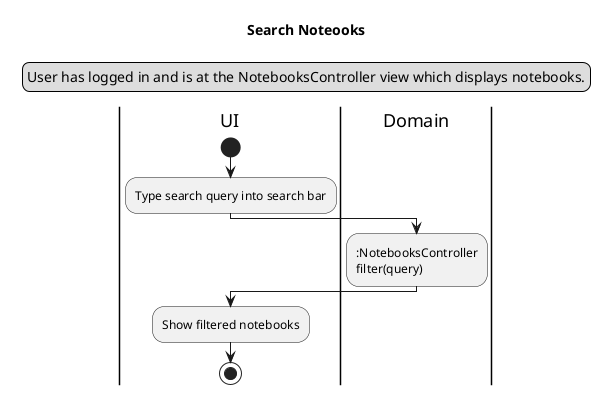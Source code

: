 @startuml Search Noteooks
Title Search Noteooks
legend top
User has logged in and is at the NotebooksController view which displays notebooks.
endlegend

|UI|
start
:Type search query into search bar;
|Domain|
::NotebooksController
filter(query);
|UI|
:Show filtered notebooks;
stop
@enduml